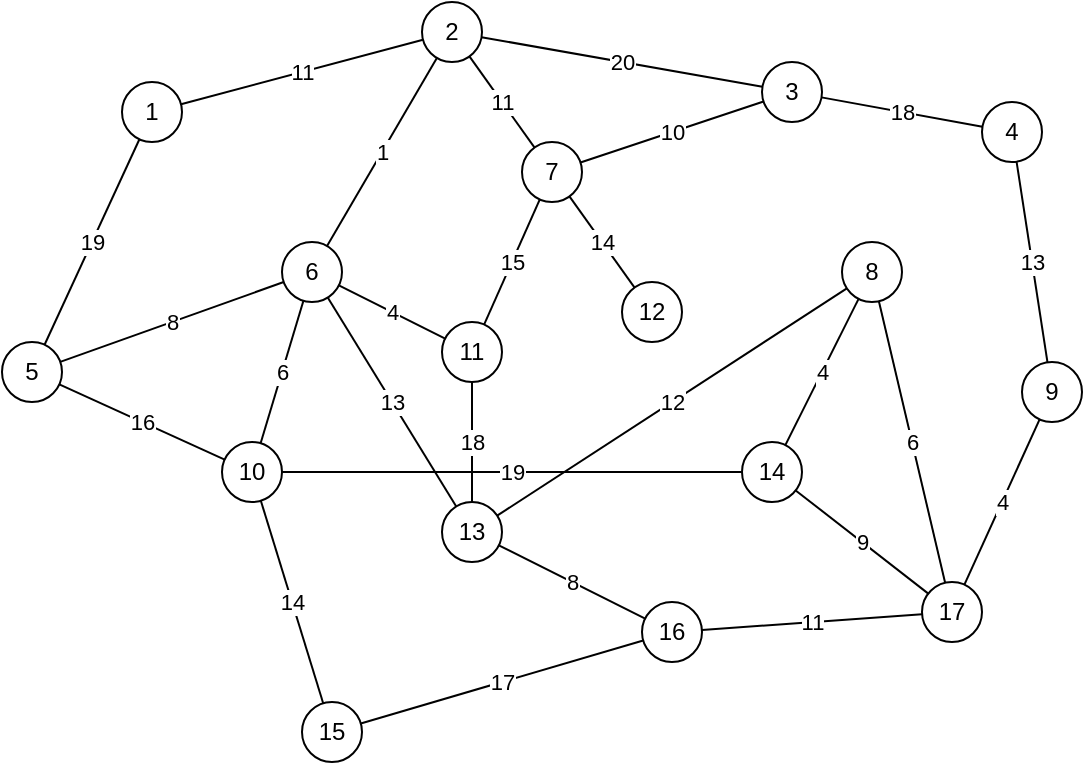 <mxfile version="13.10.9" type="device"><diagram id="apSJOf2fQk4-aK9hA4DN" name="Page-1"><mxGraphModel dx="1222" dy="1193" grid="1" gridSize="10" guides="1" tooltips="1" connect="1" arrows="1" fold="1" page="1" pageScale="1" pageWidth="850" pageHeight="1100" math="0" shadow="0"><root><mxCell id="0"/><mxCell id="1" parent="0"/><mxCell id="8rL1BJvKM4uYMyRM01Zd-1" value="1" style="ellipse;whiteSpace=wrap;html=1;" vertex="1" parent="1"><mxGeometry x="160" y="140" width="30" height="30" as="geometry"/></mxCell><mxCell id="8rL1BJvKM4uYMyRM01Zd-2" value="2" style="ellipse;whiteSpace=wrap;html=1;" vertex="1" parent="1"><mxGeometry x="310" y="100" width="30" height="30" as="geometry"/></mxCell><mxCell id="8rL1BJvKM4uYMyRM01Zd-3" value="3" style="ellipse;whiteSpace=wrap;html=1;" vertex="1" parent="1"><mxGeometry x="480" y="130" width="30" height="30" as="geometry"/></mxCell><mxCell id="8rL1BJvKM4uYMyRM01Zd-4" value="6" style="ellipse;whiteSpace=wrap;html=1;" vertex="1" parent="1"><mxGeometry x="240" y="220" width="30" height="30" as="geometry"/></mxCell><mxCell id="8rL1BJvKM4uYMyRM01Zd-5" value="5" style="ellipse;whiteSpace=wrap;html=1;" vertex="1" parent="1"><mxGeometry x="100" y="270" width="30" height="30" as="geometry"/></mxCell><mxCell id="8rL1BJvKM4uYMyRM01Zd-6" value="10" style="ellipse;whiteSpace=wrap;html=1;" vertex="1" parent="1"><mxGeometry x="210" y="320" width="30" height="30" as="geometry"/></mxCell><mxCell id="8rL1BJvKM4uYMyRM01Zd-7" value="13" style="ellipse;whiteSpace=wrap;html=1;" vertex="1" parent="1"><mxGeometry x="320" y="350" width="30" height="30" as="geometry"/></mxCell><mxCell id="8rL1BJvKM4uYMyRM01Zd-8" value="11" style="ellipse;whiteSpace=wrap;html=1;" vertex="1" parent="1"><mxGeometry x="320" y="260" width="30" height="30" as="geometry"/></mxCell><mxCell id="8rL1BJvKM4uYMyRM01Zd-9" value="7" style="ellipse;whiteSpace=wrap;html=1;" vertex="1" parent="1"><mxGeometry x="360" y="170" width="30" height="30" as="geometry"/></mxCell><mxCell id="8rL1BJvKM4uYMyRM01Zd-10" value="12" style="ellipse;whiteSpace=wrap;html=1;" vertex="1" parent="1"><mxGeometry x="410" y="240" width="30" height="30" as="geometry"/></mxCell><mxCell id="8rL1BJvKM4uYMyRM01Zd-11" value="8" style="ellipse;whiteSpace=wrap;html=1;" vertex="1" parent="1"><mxGeometry x="520" y="220" width="30" height="30" as="geometry"/></mxCell><mxCell id="8rL1BJvKM4uYMyRM01Zd-12" value="14" style="ellipse;whiteSpace=wrap;html=1;" vertex="1" parent="1"><mxGeometry x="470" y="320" width="30" height="30" as="geometry"/></mxCell><mxCell id="8rL1BJvKM4uYMyRM01Zd-13" value="4" style="ellipse;whiteSpace=wrap;html=1;" vertex="1" parent="1"><mxGeometry x="590" y="150" width="30" height="30" as="geometry"/></mxCell><mxCell id="8rL1BJvKM4uYMyRM01Zd-14" value="9" style="ellipse;whiteSpace=wrap;html=1;" vertex="1" parent="1"><mxGeometry x="610" y="280" width="30" height="30" as="geometry"/></mxCell><mxCell id="8rL1BJvKM4uYMyRM01Zd-15" value="17" style="ellipse;whiteSpace=wrap;html=1;" vertex="1" parent="1"><mxGeometry x="560" y="390" width="30" height="30" as="geometry"/></mxCell><mxCell id="8rL1BJvKM4uYMyRM01Zd-16" value="16" style="ellipse;whiteSpace=wrap;html=1;" vertex="1" parent="1"><mxGeometry x="420" y="400" width="30" height="30" as="geometry"/></mxCell><mxCell id="8rL1BJvKM4uYMyRM01Zd-17" value="15" style="ellipse;whiteSpace=wrap;html=1;" vertex="1" parent="1"><mxGeometry x="250" y="450" width="30" height="30" as="geometry"/></mxCell><mxCell id="8rL1BJvKM4uYMyRM01Zd-18" value="11" style="endArrow=none;html=1;" edge="1" parent="1" source="8rL1BJvKM4uYMyRM01Zd-1" target="8rL1BJvKM4uYMyRM01Zd-2"><mxGeometry width="50" height="50" relative="1" as="geometry"><mxPoint x="400" y="630" as="sourcePoint"/><mxPoint x="450" y="580" as="targetPoint"/><Array as="points"/></mxGeometry></mxCell><mxCell id="8rL1BJvKM4uYMyRM01Zd-22" value="19" style="endArrow=none;html=1;" edge="1" parent="1" source="8rL1BJvKM4uYMyRM01Zd-5" target="8rL1BJvKM4uYMyRM01Zd-1"><mxGeometry width="50" height="50" relative="1" as="geometry"><mxPoint x="130" y="220" as="sourcePoint"/><mxPoint x="180" y="170" as="targetPoint"/></mxGeometry></mxCell><mxCell id="8rL1BJvKM4uYMyRM01Zd-24" value="16" style="endArrow=none;html=1;" edge="1" parent="1" source="8rL1BJvKM4uYMyRM01Zd-5" target="8rL1BJvKM4uYMyRM01Zd-6"><mxGeometry width="50" height="50" relative="1" as="geometry"><mxPoint x="130" y="340" as="sourcePoint"/><mxPoint x="180" y="290" as="targetPoint"/></mxGeometry></mxCell><mxCell id="8rL1BJvKM4uYMyRM01Zd-25" value="14" style="endArrow=none;html=1;" edge="1" parent="1" source="8rL1BJvKM4uYMyRM01Zd-17" target="8rL1BJvKM4uYMyRM01Zd-6"><mxGeometry width="50" height="50" relative="1" as="geometry"><mxPoint x="220" y="390" as="sourcePoint"/><mxPoint x="270" y="340" as="targetPoint"/></mxGeometry></mxCell><mxCell id="8rL1BJvKM4uYMyRM01Zd-26" value="17" style="endArrow=none;html=1;" edge="1" parent="1" source="8rL1BJvKM4uYMyRM01Zd-16" target="8rL1BJvKM4uYMyRM01Zd-17"><mxGeometry width="50" height="50" relative="1" as="geometry"><mxPoint x="400" y="630" as="sourcePoint"/><mxPoint x="450" y="580" as="targetPoint"/></mxGeometry></mxCell><mxCell id="8rL1BJvKM4uYMyRM01Zd-27" value="11" style="endArrow=none;html=1;" edge="1" parent="1" source="8rL1BJvKM4uYMyRM01Zd-16" target="8rL1BJvKM4uYMyRM01Zd-15"><mxGeometry width="50" height="50" relative="1" as="geometry"><mxPoint x="400" y="630" as="sourcePoint"/><mxPoint x="450" y="580" as="targetPoint"/></mxGeometry></mxCell><mxCell id="8rL1BJvKM4uYMyRM01Zd-28" value="4" style="endArrow=none;html=1;" edge="1" parent="1" source="8rL1BJvKM4uYMyRM01Zd-14" target="8rL1BJvKM4uYMyRM01Zd-15"><mxGeometry width="50" height="50" relative="1" as="geometry"><mxPoint x="400" y="630" as="sourcePoint"/><mxPoint x="450" y="580" as="targetPoint"/></mxGeometry></mxCell><mxCell id="8rL1BJvKM4uYMyRM01Zd-29" value="13" style="endArrow=none;html=1;" edge="1" parent="1" source="8rL1BJvKM4uYMyRM01Zd-14" target="8rL1BJvKM4uYMyRM01Zd-13"><mxGeometry width="50" height="50" relative="1" as="geometry"><mxPoint x="400" y="630" as="sourcePoint"/><mxPoint x="450" y="580" as="targetPoint"/></mxGeometry></mxCell><mxCell id="8rL1BJvKM4uYMyRM01Zd-30" value="18" style="endArrow=none;html=1;" edge="1" parent="1" source="8rL1BJvKM4uYMyRM01Zd-13" target="8rL1BJvKM4uYMyRM01Zd-3"><mxGeometry width="50" height="50" relative="1" as="geometry"><mxPoint x="400" y="630" as="sourcePoint"/><mxPoint x="450" y="580" as="targetPoint"/></mxGeometry></mxCell><mxCell id="8rL1BJvKM4uYMyRM01Zd-31" value="20" style="endArrow=none;html=1;" edge="1" parent="1" source="8rL1BJvKM4uYMyRM01Zd-3" target="8rL1BJvKM4uYMyRM01Zd-2"><mxGeometry width="50" height="50" relative="1" as="geometry"><mxPoint x="400" y="630" as="sourcePoint"/><mxPoint x="450" y="580" as="targetPoint"/></mxGeometry></mxCell><mxCell id="8rL1BJvKM4uYMyRM01Zd-32" value="1" style="endArrow=none;html=1;" edge="1" parent="1" source="8rL1BJvKM4uYMyRM01Zd-4" target="8rL1BJvKM4uYMyRM01Zd-2"><mxGeometry width="50" height="50" relative="1" as="geometry"><mxPoint x="400" y="630" as="sourcePoint"/><mxPoint x="450" y="580" as="targetPoint"/></mxGeometry></mxCell><mxCell id="8rL1BJvKM4uYMyRM01Zd-33" value="8" style="endArrow=none;html=1;" edge="1" parent="1" source="8rL1BJvKM4uYMyRM01Zd-4" target="8rL1BJvKM4uYMyRM01Zd-5"><mxGeometry width="50" height="50" relative="1" as="geometry"><mxPoint x="400" y="630" as="sourcePoint"/><mxPoint x="450" y="580" as="targetPoint"/></mxGeometry></mxCell><mxCell id="8rL1BJvKM4uYMyRM01Zd-34" value="6" style="endArrow=none;html=1;" edge="1" parent="1" source="8rL1BJvKM4uYMyRM01Zd-4" target="8rL1BJvKM4uYMyRM01Zd-6"><mxGeometry width="50" height="50" relative="1" as="geometry"><mxPoint x="400" y="630" as="sourcePoint"/><mxPoint x="450" y="580" as="targetPoint"/></mxGeometry></mxCell><mxCell id="8rL1BJvKM4uYMyRM01Zd-35" value="13" style="endArrow=none;html=1;" edge="1" parent="1" source="8rL1BJvKM4uYMyRM01Zd-4" target="8rL1BJvKM4uYMyRM01Zd-7"><mxGeometry width="50" height="50" relative="1" as="geometry"><mxPoint x="400" y="630" as="sourcePoint"/><mxPoint x="450" y="580" as="targetPoint"/></mxGeometry></mxCell><mxCell id="8rL1BJvKM4uYMyRM01Zd-36" value="8" style="endArrow=none;html=1;" edge="1" parent="1" source="8rL1BJvKM4uYMyRM01Zd-7" target="8rL1BJvKM4uYMyRM01Zd-16"><mxGeometry width="50" height="50" relative="1" as="geometry"><mxPoint x="400" y="630" as="sourcePoint"/><mxPoint x="450" y="580" as="targetPoint"/></mxGeometry></mxCell><mxCell id="8rL1BJvKM4uYMyRM01Zd-37" value="4" style="endArrow=none;html=1;" edge="1" parent="1" source="8rL1BJvKM4uYMyRM01Zd-4" target="8rL1BJvKM4uYMyRM01Zd-8"><mxGeometry width="50" height="50" relative="1" as="geometry"><mxPoint x="400" y="630" as="sourcePoint"/><mxPoint x="450" y="580" as="targetPoint"/></mxGeometry></mxCell><mxCell id="8rL1BJvKM4uYMyRM01Zd-38" value="18" style="endArrow=none;html=1;" edge="1" parent="1" source="8rL1BJvKM4uYMyRM01Zd-8" target="8rL1BJvKM4uYMyRM01Zd-7"><mxGeometry width="50" height="50" relative="1" as="geometry"><mxPoint x="400" y="630" as="sourcePoint"/><mxPoint x="450" y="580" as="targetPoint"/></mxGeometry></mxCell><mxCell id="8rL1BJvKM4uYMyRM01Zd-39" value="12" style="endArrow=none;html=1;" edge="1" parent="1" source="8rL1BJvKM4uYMyRM01Zd-7" target="8rL1BJvKM4uYMyRM01Zd-11"><mxGeometry width="50" height="50" relative="1" as="geometry"><mxPoint x="400" y="630" as="sourcePoint"/><mxPoint x="450" y="580" as="targetPoint"/></mxGeometry></mxCell><mxCell id="8rL1BJvKM4uYMyRM01Zd-40" value="14" style="endArrow=none;html=1;" edge="1" parent="1" source="8rL1BJvKM4uYMyRM01Zd-10" target="8rL1BJvKM4uYMyRM01Zd-9"><mxGeometry width="50" height="50" relative="1" as="geometry"><mxPoint x="400" y="630" as="sourcePoint"/><mxPoint x="450" y="580" as="targetPoint"/></mxGeometry></mxCell><mxCell id="8rL1BJvKM4uYMyRM01Zd-41" value="15" style="endArrow=none;html=1;" edge="1" parent="1" source="8rL1BJvKM4uYMyRM01Zd-8" target="8rL1BJvKM4uYMyRM01Zd-9"><mxGeometry width="50" height="50" relative="1" as="geometry"><mxPoint x="420" y="540" as="sourcePoint"/><mxPoint x="470" y="490" as="targetPoint"/></mxGeometry></mxCell><mxCell id="8rL1BJvKM4uYMyRM01Zd-42" value="11" style="endArrow=none;html=1;" edge="1" parent="1" source="8rL1BJvKM4uYMyRM01Zd-9" target="8rL1BJvKM4uYMyRM01Zd-2"><mxGeometry width="50" height="50" relative="1" as="geometry"><mxPoint x="400" y="630" as="sourcePoint"/><mxPoint x="450" y="580" as="targetPoint"/></mxGeometry></mxCell><mxCell id="8rL1BJvKM4uYMyRM01Zd-43" value="10" style="endArrow=none;html=1;" edge="1" parent="1" source="8rL1BJvKM4uYMyRM01Zd-9" target="8rL1BJvKM4uYMyRM01Zd-3"><mxGeometry width="50" height="50" relative="1" as="geometry"><mxPoint x="400" y="630" as="sourcePoint"/><mxPoint x="450" y="580" as="targetPoint"/></mxGeometry></mxCell><mxCell id="8rL1BJvKM4uYMyRM01Zd-44" value="6" style="endArrow=none;html=1;" edge="1" parent="1" source="8rL1BJvKM4uYMyRM01Zd-11" target="8rL1BJvKM4uYMyRM01Zd-15"><mxGeometry width="50" height="50" relative="1" as="geometry"><mxPoint x="400" y="630" as="sourcePoint"/><mxPoint x="450" y="580" as="targetPoint"/></mxGeometry></mxCell><mxCell id="8rL1BJvKM4uYMyRM01Zd-45" value="4" style="endArrow=none;html=1;" edge="1" parent="1" source="8rL1BJvKM4uYMyRM01Zd-12" target="8rL1BJvKM4uYMyRM01Zd-11"><mxGeometry width="50" height="50" relative="1" as="geometry"><mxPoint x="410" y="630" as="sourcePoint"/><mxPoint x="460" y="580" as="targetPoint"/></mxGeometry></mxCell><mxCell id="8rL1BJvKM4uYMyRM01Zd-46" value="9" style="endArrow=none;html=1;" edge="1" parent="1" source="8rL1BJvKM4uYMyRM01Zd-15" target="8rL1BJvKM4uYMyRM01Zd-12"><mxGeometry width="50" height="50" relative="1" as="geometry"><mxPoint x="480" y="380" as="sourcePoint"/><mxPoint x="530" y="330" as="targetPoint"/></mxGeometry></mxCell><mxCell id="8rL1BJvKM4uYMyRM01Zd-47" value="19" style="endArrow=none;html=1;" edge="1" parent="1" source="8rL1BJvKM4uYMyRM01Zd-6" target="8rL1BJvKM4uYMyRM01Zd-12"><mxGeometry width="50" height="50" relative="1" as="geometry"><mxPoint x="400" y="630" as="sourcePoint"/><mxPoint x="450" y="580" as="targetPoint"/></mxGeometry></mxCell></root></mxGraphModel></diagram></mxfile>